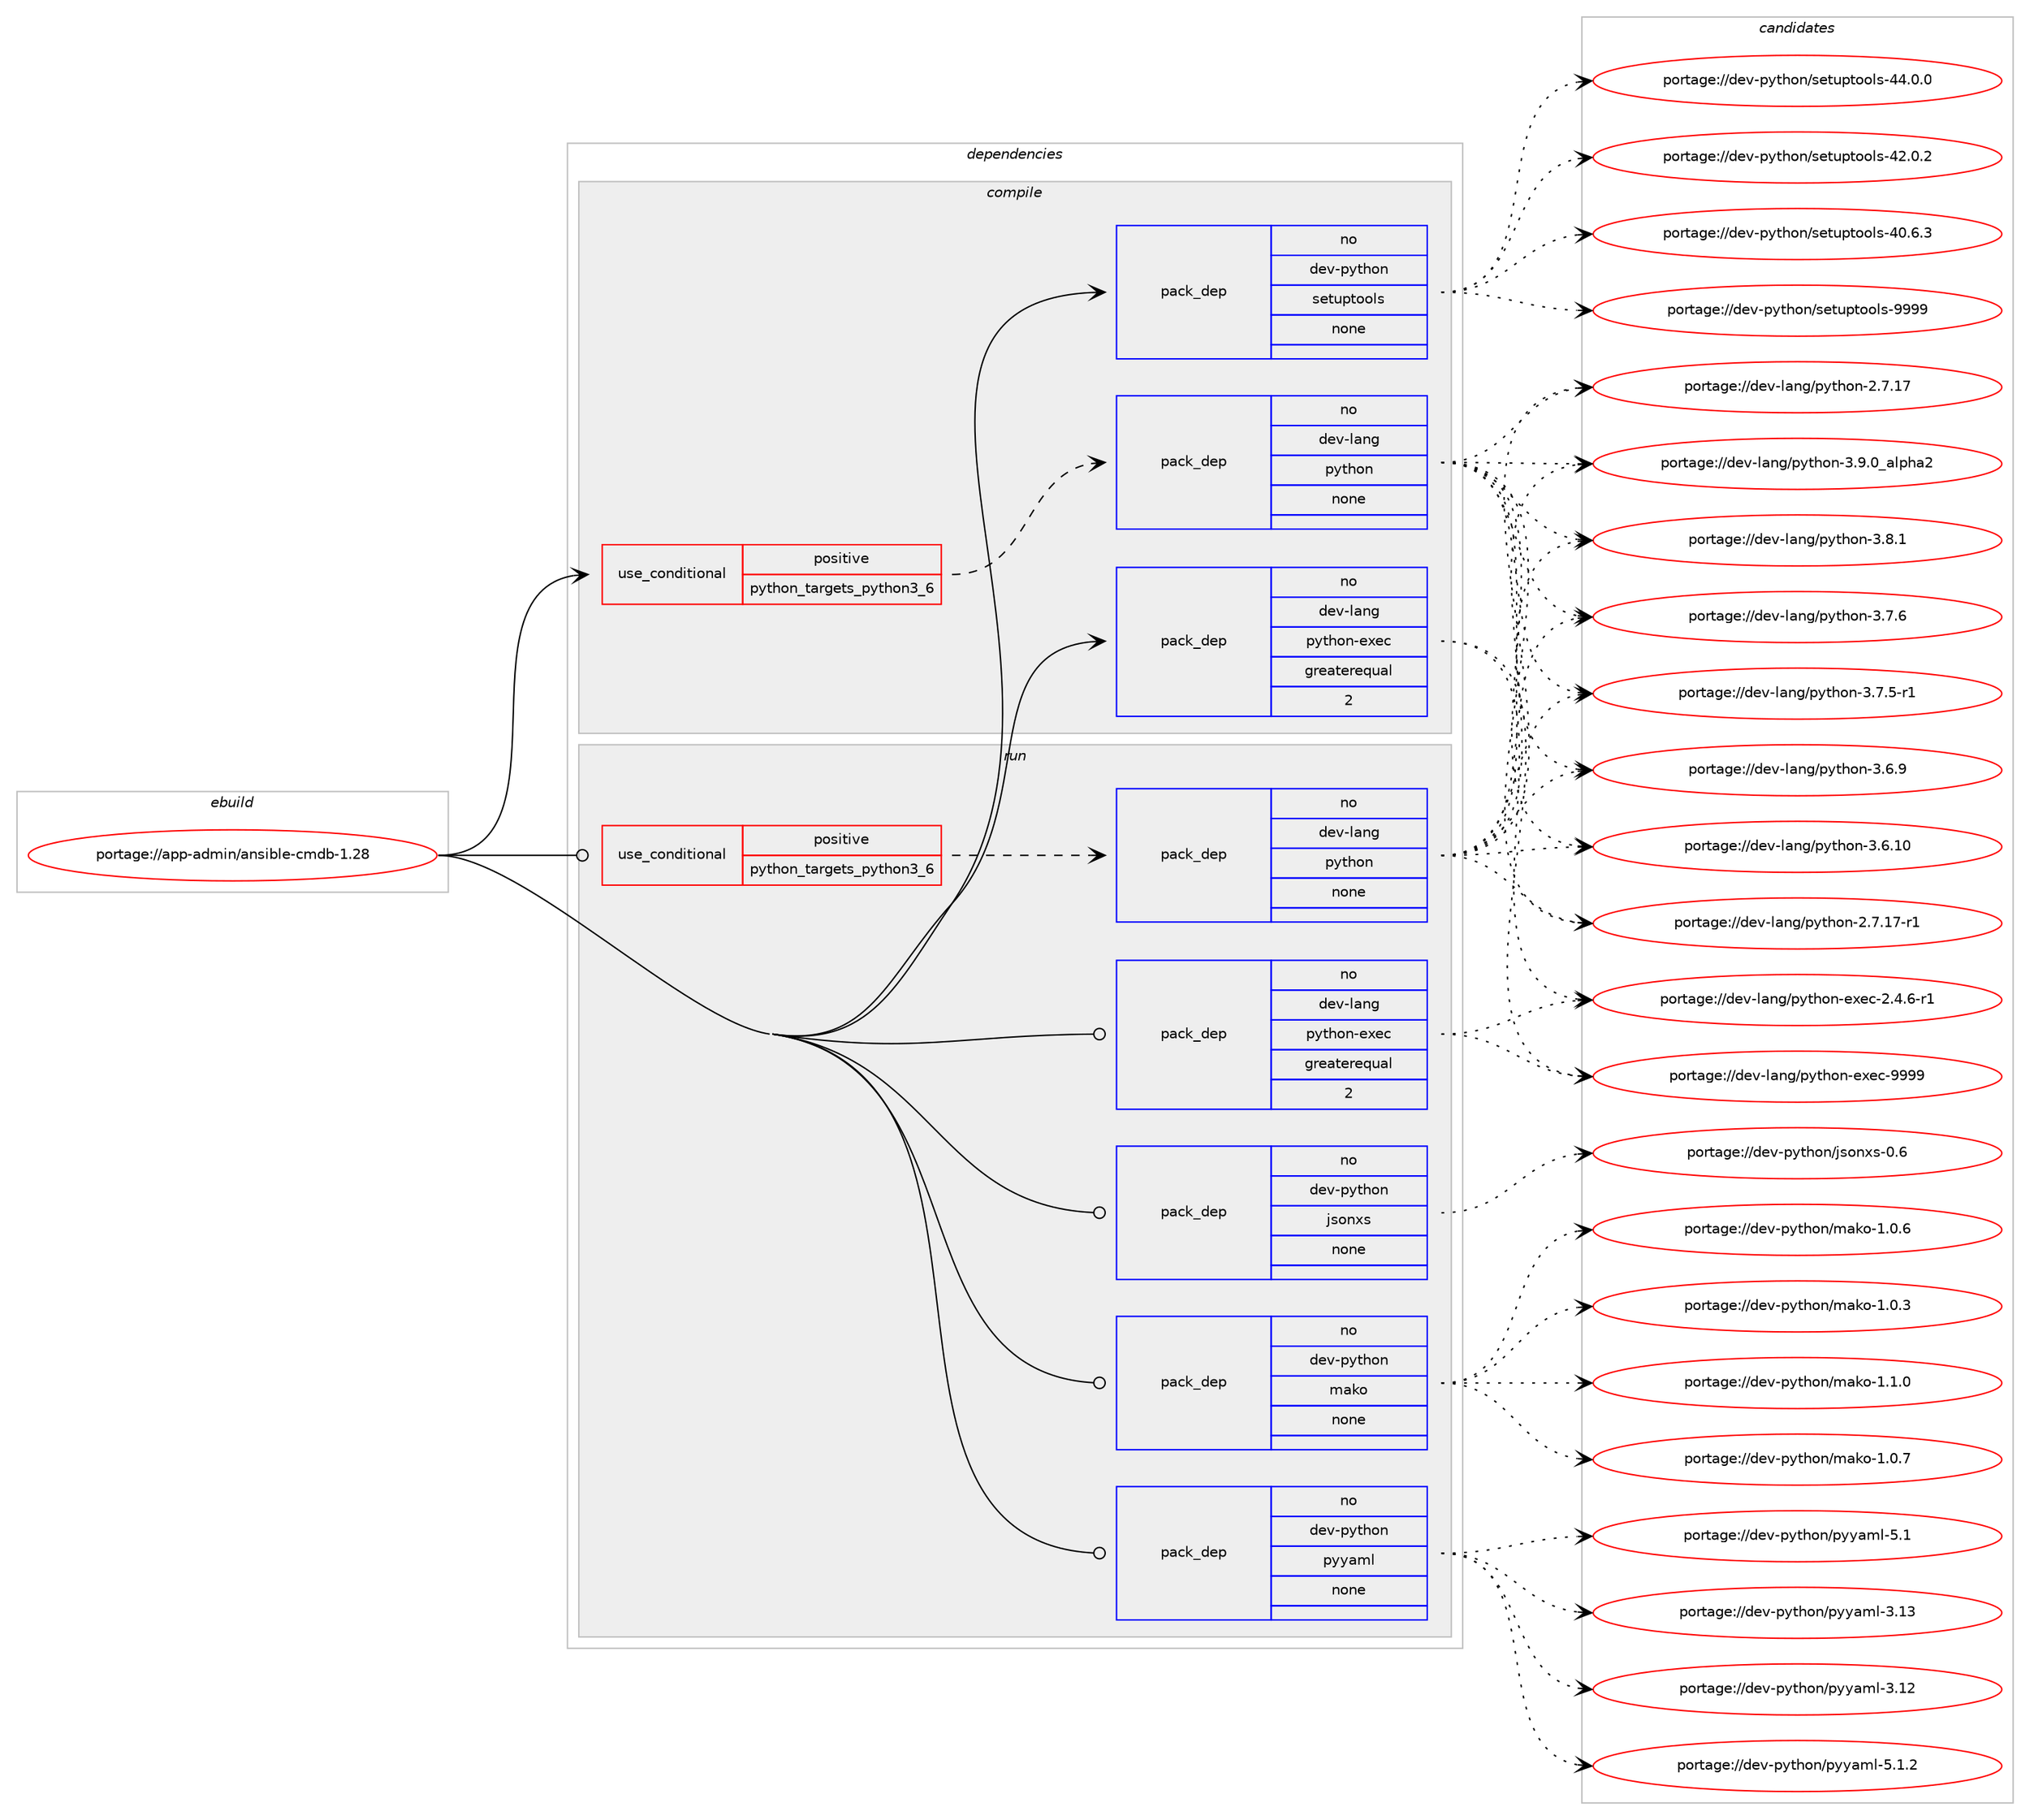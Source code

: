 digraph prolog {

# *************
# Graph options
# *************

newrank=true;
concentrate=true;
compound=true;
graph [rankdir=LR,fontname=Helvetica,fontsize=10,ranksep=1.5];#, ranksep=2.5, nodesep=0.2];
edge  [arrowhead=vee];
node  [fontname=Helvetica,fontsize=10];

# **********
# The ebuild
# **********

subgraph cluster_leftcol {
color=gray;
label=<<i>ebuild</i>>;
id [label="portage://app-admin/ansible-cmdb-1.28", color=red, width=4, href="../app-admin/ansible-cmdb-1.28.svg"];
}

# ****************
# The dependencies
# ****************

subgraph cluster_midcol {
color=gray;
label=<<i>dependencies</i>>;
subgraph cluster_compile {
fillcolor="#eeeeee";
style=filled;
label=<<i>compile</i>>;
subgraph cond155684 {
dependency658246 [label=<<TABLE BORDER="0" CELLBORDER="1" CELLSPACING="0" CELLPADDING="4"><TR><TD ROWSPAN="3" CELLPADDING="10">use_conditional</TD></TR><TR><TD>positive</TD></TR><TR><TD>python_targets_python3_6</TD></TR></TABLE>>, shape=none, color=red];
subgraph pack493776 {
dependency658247 [label=<<TABLE BORDER="0" CELLBORDER="1" CELLSPACING="0" CELLPADDING="4" WIDTH="220"><TR><TD ROWSPAN="6" CELLPADDING="30">pack_dep</TD></TR><TR><TD WIDTH="110">no</TD></TR><TR><TD>dev-lang</TD></TR><TR><TD>python</TD></TR><TR><TD>none</TD></TR><TR><TD></TD></TR></TABLE>>, shape=none, color=blue];
}
dependency658246:e -> dependency658247:w [weight=20,style="dashed",arrowhead="vee"];
}
id:e -> dependency658246:w [weight=20,style="solid",arrowhead="vee"];
subgraph pack493777 {
dependency658248 [label=<<TABLE BORDER="0" CELLBORDER="1" CELLSPACING="0" CELLPADDING="4" WIDTH="220"><TR><TD ROWSPAN="6" CELLPADDING="30">pack_dep</TD></TR><TR><TD WIDTH="110">no</TD></TR><TR><TD>dev-lang</TD></TR><TR><TD>python-exec</TD></TR><TR><TD>greaterequal</TD></TR><TR><TD>2</TD></TR></TABLE>>, shape=none, color=blue];
}
id:e -> dependency658248:w [weight=20,style="solid",arrowhead="vee"];
subgraph pack493778 {
dependency658249 [label=<<TABLE BORDER="0" CELLBORDER="1" CELLSPACING="0" CELLPADDING="4" WIDTH="220"><TR><TD ROWSPAN="6" CELLPADDING="30">pack_dep</TD></TR><TR><TD WIDTH="110">no</TD></TR><TR><TD>dev-python</TD></TR><TR><TD>setuptools</TD></TR><TR><TD>none</TD></TR><TR><TD></TD></TR></TABLE>>, shape=none, color=blue];
}
id:e -> dependency658249:w [weight=20,style="solid",arrowhead="vee"];
}
subgraph cluster_compileandrun {
fillcolor="#eeeeee";
style=filled;
label=<<i>compile and run</i>>;
}
subgraph cluster_run {
fillcolor="#eeeeee";
style=filled;
label=<<i>run</i>>;
subgraph cond155685 {
dependency658250 [label=<<TABLE BORDER="0" CELLBORDER="1" CELLSPACING="0" CELLPADDING="4"><TR><TD ROWSPAN="3" CELLPADDING="10">use_conditional</TD></TR><TR><TD>positive</TD></TR><TR><TD>python_targets_python3_6</TD></TR></TABLE>>, shape=none, color=red];
subgraph pack493779 {
dependency658251 [label=<<TABLE BORDER="0" CELLBORDER="1" CELLSPACING="0" CELLPADDING="4" WIDTH="220"><TR><TD ROWSPAN="6" CELLPADDING="30">pack_dep</TD></TR><TR><TD WIDTH="110">no</TD></TR><TR><TD>dev-lang</TD></TR><TR><TD>python</TD></TR><TR><TD>none</TD></TR><TR><TD></TD></TR></TABLE>>, shape=none, color=blue];
}
dependency658250:e -> dependency658251:w [weight=20,style="dashed",arrowhead="vee"];
}
id:e -> dependency658250:w [weight=20,style="solid",arrowhead="odot"];
subgraph pack493780 {
dependency658252 [label=<<TABLE BORDER="0" CELLBORDER="1" CELLSPACING="0" CELLPADDING="4" WIDTH="220"><TR><TD ROWSPAN="6" CELLPADDING="30">pack_dep</TD></TR><TR><TD WIDTH="110">no</TD></TR><TR><TD>dev-lang</TD></TR><TR><TD>python-exec</TD></TR><TR><TD>greaterequal</TD></TR><TR><TD>2</TD></TR></TABLE>>, shape=none, color=blue];
}
id:e -> dependency658252:w [weight=20,style="solid",arrowhead="odot"];
subgraph pack493781 {
dependency658253 [label=<<TABLE BORDER="0" CELLBORDER="1" CELLSPACING="0" CELLPADDING="4" WIDTH="220"><TR><TD ROWSPAN="6" CELLPADDING="30">pack_dep</TD></TR><TR><TD WIDTH="110">no</TD></TR><TR><TD>dev-python</TD></TR><TR><TD>jsonxs</TD></TR><TR><TD>none</TD></TR><TR><TD></TD></TR></TABLE>>, shape=none, color=blue];
}
id:e -> dependency658253:w [weight=20,style="solid",arrowhead="odot"];
subgraph pack493782 {
dependency658254 [label=<<TABLE BORDER="0" CELLBORDER="1" CELLSPACING="0" CELLPADDING="4" WIDTH="220"><TR><TD ROWSPAN="6" CELLPADDING="30">pack_dep</TD></TR><TR><TD WIDTH="110">no</TD></TR><TR><TD>dev-python</TD></TR><TR><TD>mako</TD></TR><TR><TD>none</TD></TR><TR><TD></TD></TR></TABLE>>, shape=none, color=blue];
}
id:e -> dependency658254:w [weight=20,style="solid",arrowhead="odot"];
subgraph pack493783 {
dependency658255 [label=<<TABLE BORDER="0" CELLBORDER="1" CELLSPACING="0" CELLPADDING="4" WIDTH="220"><TR><TD ROWSPAN="6" CELLPADDING="30">pack_dep</TD></TR><TR><TD WIDTH="110">no</TD></TR><TR><TD>dev-python</TD></TR><TR><TD>pyyaml</TD></TR><TR><TD>none</TD></TR><TR><TD></TD></TR></TABLE>>, shape=none, color=blue];
}
id:e -> dependency658255:w [weight=20,style="solid",arrowhead="odot"];
}
}

# **************
# The candidates
# **************

subgraph cluster_choices {
rank=same;
color=gray;
label=<<i>candidates</i>>;

subgraph choice493776 {
color=black;
nodesep=1;
choice10010111845108971101034711212111610411111045514657464895971081121049750 [label="portage://dev-lang/python-3.9.0_alpha2", color=red, width=4,href="../dev-lang/python-3.9.0_alpha2.svg"];
choice100101118451089711010347112121116104111110455146564649 [label="portage://dev-lang/python-3.8.1", color=red, width=4,href="../dev-lang/python-3.8.1.svg"];
choice100101118451089711010347112121116104111110455146554654 [label="portage://dev-lang/python-3.7.6", color=red, width=4,href="../dev-lang/python-3.7.6.svg"];
choice1001011184510897110103471121211161041111104551465546534511449 [label="portage://dev-lang/python-3.7.5-r1", color=red, width=4,href="../dev-lang/python-3.7.5-r1.svg"];
choice100101118451089711010347112121116104111110455146544657 [label="portage://dev-lang/python-3.6.9", color=red, width=4,href="../dev-lang/python-3.6.9.svg"];
choice10010111845108971101034711212111610411111045514654464948 [label="portage://dev-lang/python-3.6.10", color=red, width=4,href="../dev-lang/python-3.6.10.svg"];
choice100101118451089711010347112121116104111110455046554649554511449 [label="portage://dev-lang/python-2.7.17-r1", color=red, width=4,href="../dev-lang/python-2.7.17-r1.svg"];
choice10010111845108971101034711212111610411111045504655464955 [label="portage://dev-lang/python-2.7.17", color=red, width=4,href="../dev-lang/python-2.7.17.svg"];
dependency658247:e -> choice10010111845108971101034711212111610411111045514657464895971081121049750:w [style=dotted,weight="100"];
dependency658247:e -> choice100101118451089711010347112121116104111110455146564649:w [style=dotted,weight="100"];
dependency658247:e -> choice100101118451089711010347112121116104111110455146554654:w [style=dotted,weight="100"];
dependency658247:e -> choice1001011184510897110103471121211161041111104551465546534511449:w [style=dotted,weight="100"];
dependency658247:e -> choice100101118451089711010347112121116104111110455146544657:w [style=dotted,weight="100"];
dependency658247:e -> choice10010111845108971101034711212111610411111045514654464948:w [style=dotted,weight="100"];
dependency658247:e -> choice100101118451089711010347112121116104111110455046554649554511449:w [style=dotted,weight="100"];
dependency658247:e -> choice10010111845108971101034711212111610411111045504655464955:w [style=dotted,weight="100"];
}
subgraph choice493777 {
color=black;
nodesep=1;
choice10010111845108971101034711212111610411111045101120101994557575757 [label="portage://dev-lang/python-exec-9999", color=red, width=4,href="../dev-lang/python-exec-9999.svg"];
choice10010111845108971101034711212111610411111045101120101994550465246544511449 [label="portage://dev-lang/python-exec-2.4.6-r1", color=red, width=4,href="../dev-lang/python-exec-2.4.6-r1.svg"];
dependency658248:e -> choice10010111845108971101034711212111610411111045101120101994557575757:w [style=dotted,weight="100"];
dependency658248:e -> choice10010111845108971101034711212111610411111045101120101994550465246544511449:w [style=dotted,weight="100"];
}
subgraph choice493778 {
color=black;
nodesep=1;
choice10010111845112121116104111110471151011161171121161111111081154557575757 [label="portage://dev-python/setuptools-9999", color=red, width=4,href="../dev-python/setuptools-9999.svg"];
choice100101118451121211161041111104711510111611711211611111110811545525246484648 [label="portage://dev-python/setuptools-44.0.0", color=red, width=4,href="../dev-python/setuptools-44.0.0.svg"];
choice100101118451121211161041111104711510111611711211611111110811545525046484650 [label="portage://dev-python/setuptools-42.0.2", color=red, width=4,href="../dev-python/setuptools-42.0.2.svg"];
choice100101118451121211161041111104711510111611711211611111110811545524846544651 [label="portage://dev-python/setuptools-40.6.3", color=red, width=4,href="../dev-python/setuptools-40.6.3.svg"];
dependency658249:e -> choice10010111845112121116104111110471151011161171121161111111081154557575757:w [style=dotted,weight="100"];
dependency658249:e -> choice100101118451121211161041111104711510111611711211611111110811545525246484648:w [style=dotted,weight="100"];
dependency658249:e -> choice100101118451121211161041111104711510111611711211611111110811545525046484650:w [style=dotted,weight="100"];
dependency658249:e -> choice100101118451121211161041111104711510111611711211611111110811545524846544651:w [style=dotted,weight="100"];
}
subgraph choice493779 {
color=black;
nodesep=1;
choice10010111845108971101034711212111610411111045514657464895971081121049750 [label="portage://dev-lang/python-3.9.0_alpha2", color=red, width=4,href="../dev-lang/python-3.9.0_alpha2.svg"];
choice100101118451089711010347112121116104111110455146564649 [label="portage://dev-lang/python-3.8.1", color=red, width=4,href="../dev-lang/python-3.8.1.svg"];
choice100101118451089711010347112121116104111110455146554654 [label="portage://dev-lang/python-3.7.6", color=red, width=4,href="../dev-lang/python-3.7.6.svg"];
choice1001011184510897110103471121211161041111104551465546534511449 [label="portage://dev-lang/python-3.7.5-r1", color=red, width=4,href="../dev-lang/python-3.7.5-r1.svg"];
choice100101118451089711010347112121116104111110455146544657 [label="portage://dev-lang/python-3.6.9", color=red, width=4,href="../dev-lang/python-3.6.9.svg"];
choice10010111845108971101034711212111610411111045514654464948 [label="portage://dev-lang/python-3.6.10", color=red, width=4,href="../dev-lang/python-3.6.10.svg"];
choice100101118451089711010347112121116104111110455046554649554511449 [label="portage://dev-lang/python-2.7.17-r1", color=red, width=4,href="../dev-lang/python-2.7.17-r1.svg"];
choice10010111845108971101034711212111610411111045504655464955 [label="portage://dev-lang/python-2.7.17", color=red, width=4,href="../dev-lang/python-2.7.17.svg"];
dependency658251:e -> choice10010111845108971101034711212111610411111045514657464895971081121049750:w [style=dotted,weight="100"];
dependency658251:e -> choice100101118451089711010347112121116104111110455146564649:w [style=dotted,weight="100"];
dependency658251:e -> choice100101118451089711010347112121116104111110455146554654:w [style=dotted,weight="100"];
dependency658251:e -> choice1001011184510897110103471121211161041111104551465546534511449:w [style=dotted,weight="100"];
dependency658251:e -> choice100101118451089711010347112121116104111110455146544657:w [style=dotted,weight="100"];
dependency658251:e -> choice10010111845108971101034711212111610411111045514654464948:w [style=dotted,weight="100"];
dependency658251:e -> choice100101118451089711010347112121116104111110455046554649554511449:w [style=dotted,weight="100"];
dependency658251:e -> choice10010111845108971101034711212111610411111045504655464955:w [style=dotted,weight="100"];
}
subgraph choice493780 {
color=black;
nodesep=1;
choice10010111845108971101034711212111610411111045101120101994557575757 [label="portage://dev-lang/python-exec-9999", color=red, width=4,href="../dev-lang/python-exec-9999.svg"];
choice10010111845108971101034711212111610411111045101120101994550465246544511449 [label="portage://dev-lang/python-exec-2.4.6-r1", color=red, width=4,href="../dev-lang/python-exec-2.4.6-r1.svg"];
dependency658252:e -> choice10010111845108971101034711212111610411111045101120101994557575757:w [style=dotted,weight="100"];
dependency658252:e -> choice10010111845108971101034711212111610411111045101120101994550465246544511449:w [style=dotted,weight="100"];
}
subgraph choice493781 {
color=black;
nodesep=1;
choice100101118451121211161041111104710611511111012011545484654 [label="portage://dev-python/jsonxs-0.6", color=red, width=4,href="../dev-python/jsonxs-0.6.svg"];
dependency658253:e -> choice100101118451121211161041111104710611511111012011545484654:w [style=dotted,weight="100"];
}
subgraph choice493782 {
color=black;
nodesep=1;
choice100101118451121211161041111104710997107111454946494648 [label="portage://dev-python/mako-1.1.0", color=red, width=4,href="../dev-python/mako-1.1.0.svg"];
choice100101118451121211161041111104710997107111454946484655 [label="portage://dev-python/mako-1.0.7", color=red, width=4,href="../dev-python/mako-1.0.7.svg"];
choice100101118451121211161041111104710997107111454946484654 [label="portage://dev-python/mako-1.0.6", color=red, width=4,href="../dev-python/mako-1.0.6.svg"];
choice100101118451121211161041111104710997107111454946484651 [label="portage://dev-python/mako-1.0.3", color=red, width=4,href="../dev-python/mako-1.0.3.svg"];
dependency658254:e -> choice100101118451121211161041111104710997107111454946494648:w [style=dotted,weight="100"];
dependency658254:e -> choice100101118451121211161041111104710997107111454946484655:w [style=dotted,weight="100"];
dependency658254:e -> choice100101118451121211161041111104710997107111454946484654:w [style=dotted,weight="100"];
dependency658254:e -> choice100101118451121211161041111104710997107111454946484651:w [style=dotted,weight="100"];
}
subgraph choice493783 {
color=black;
nodesep=1;
choice100101118451121211161041111104711212112197109108455346494650 [label="portage://dev-python/pyyaml-5.1.2", color=red, width=4,href="../dev-python/pyyaml-5.1.2.svg"];
choice10010111845112121116104111110471121211219710910845534649 [label="portage://dev-python/pyyaml-5.1", color=red, width=4,href="../dev-python/pyyaml-5.1.svg"];
choice1001011184511212111610411111047112121121971091084551464951 [label="portage://dev-python/pyyaml-3.13", color=red, width=4,href="../dev-python/pyyaml-3.13.svg"];
choice1001011184511212111610411111047112121121971091084551464950 [label="portage://dev-python/pyyaml-3.12", color=red, width=4,href="../dev-python/pyyaml-3.12.svg"];
dependency658255:e -> choice100101118451121211161041111104711212112197109108455346494650:w [style=dotted,weight="100"];
dependency658255:e -> choice10010111845112121116104111110471121211219710910845534649:w [style=dotted,weight="100"];
dependency658255:e -> choice1001011184511212111610411111047112121121971091084551464951:w [style=dotted,weight="100"];
dependency658255:e -> choice1001011184511212111610411111047112121121971091084551464950:w [style=dotted,weight="100"];
}
}

}
